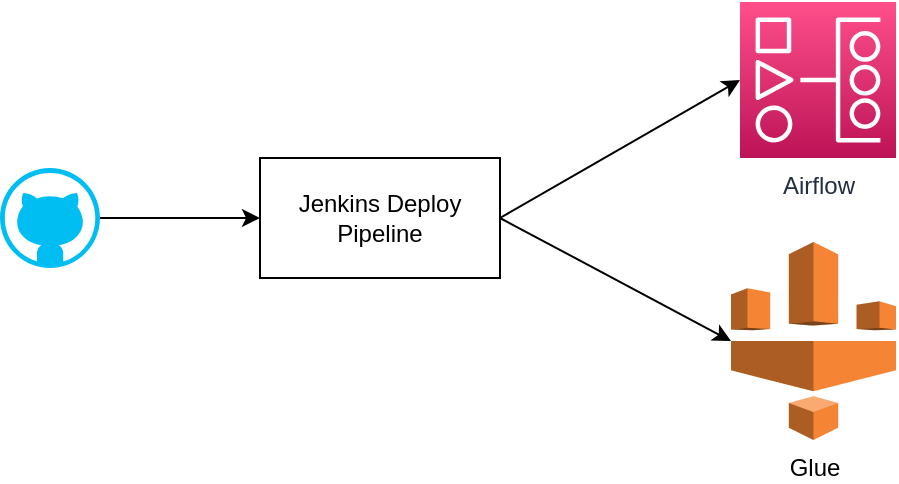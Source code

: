 <mxfile version="21.0.1" type="device"><diagram name="第 1 页" id="z5vyfyVs6ogsOSBBJxl8"><mxGraphModel dx="746" dy="509" grid="1" gridSize="10" guides="1" tooltips="1" connect="1" arrows="1" fold="1" page="1" pageScale="1" pageWidth="827" pageHeight="1169" math="0" shadow="0"><root><mxCell id="0"/><mxCell id="1" parent="0"/><mxCell id="HAIMQazBmY9RWiONM0Jq-7" style="edgeStyle=orthogonalEdgeStyle;rounded=0;orthogonalLoop=1;jettySize=auto;html=1;exitX=1;exitY=0.5;exitDx=0;exitDy=0;exitPerimeter=0;" edge="1" parent="1" source="HAIMQazBmY9RWiONM0Jq-1" target="HAIMQazBmY9RWiONM0Jq-2"><mxGeometry relative="1" as="geometry"/></mxCell><mxCell id="HAIMQazBmY9RWiONM0Jq-1" value="" style="verticalLabelPosition=bottom;html=1;verticalAlign=top;align=center;strokeColor=none;fillColor=#00BEF2;shape=mxgraph.azure.github_code;pointerEvents=1;" vertex="1" parent="1"><mxGeometry x="110" y="123" width="50" height="50" as="geometry"/></mxCell><mxCell id="HAIMQazBmY9RWiONM0Jq-2" value="Jenkins Deploy Pipeline" style="rounded=0;whiteSpace=wrap;html=1;" vertex="1" parent="1"><mxGeometry x="240" y="118" width="120" height="60" as="geometry"/></mxCell><mxCell id="HAIMQazBmY9RWiONM0Jq-3" value="Airflow" style="sketch=0;points=[[0,0,0],[0.25,0,0],[0.5,0,0],[0.75,0,0],[1,0,0],[0,1,0],[0.25,1,0],[0.5,1,0],[0.75,1,0],[1,1,0],[0,0.25,0],[0,0.5,0],[0,0.75,0],[1,0.25,0],[1,0.5,0],[1,0.75,0]];outlineConnect=0;fontColor=#232F3E;gradientColor=#FF4F8B;gradientDirection=north;fillColor=#BC1356;strokeColor=#ffffff;dashed=0;verticalLabelPosition=bottom;verticalAlign=top;align=center;html=1;fontSize=12;fontStyle=0;aspect=fixed;shape=mxgraph.aws4.resourceIcon;resIcon=mxgraph.aws4.managed_workflows_for_apache_airflow;" vertex="1" parent="1"><mxGeometry x="480" y="40" width="78" height="78" as="geometry"/></mxCell><mxCell id="HAIMQazBmY9RWiONM0Jq-4" value="Glue" style="outlineConnect=0;dashed=0;verticalLabelPosition=bottom;verticalAlign=top;align=center;html=1;shape=mxgraph.aws3.glue;fillColor=#F58534;gradientColor=none;" vertex="1" parent="1"><mxGeometry x="475.5" y="160" width="82.5" height="99" as="geometry"/></mxCell><mxCell id="HAIMQazBmY9RWiONM0Jq-10" value="" style="endArrow=classic;html=1;rounded=0;exitX=1;exitY=0.5;exitDx=0;exitDy=0;entryX=0;entryY=0.5;entryDx=0;entryDy=0;entryPerimeter=0;" edge="1" parent="1" source="HAIMQazBmY9RWiONM0Jq-2" target="HAIMQazBmY9RWiONM0Jq-3"><mxGeometry width="50" height="50" relative="1" as="geometry"><mxPoint x="360" y="280" as="sourcePoint"/><mxPoint x="410" y="230" as="targetPoint"/></mxGeometry></mxCell><mxCell id="HAIMQazBmY9RWiONM0Jq-11" value="" style="endArrow=classic;html=1;rounded=0;exitX=1;exitY=0.5;exitDx=0;exitDy=0;entryX=0;entryY=0.5;entryDx=0;entryDy=0;entryPerimeter=0;" edge="1" parent="1" source="HAIMQazBmY9RWiONM0Jq-2" target="HAIMQazBmY9RWiONM0Jq-4"><mxGeometry width="50" height="50" relative="1" as="geometry"><mxPoint x="360" y="280" as="sourcePoint"/><mxPoint x="410" y="230" as="targetPoint"/></mxGeometry></mxCell></root></mxGraphModel></diagram></mxfile>